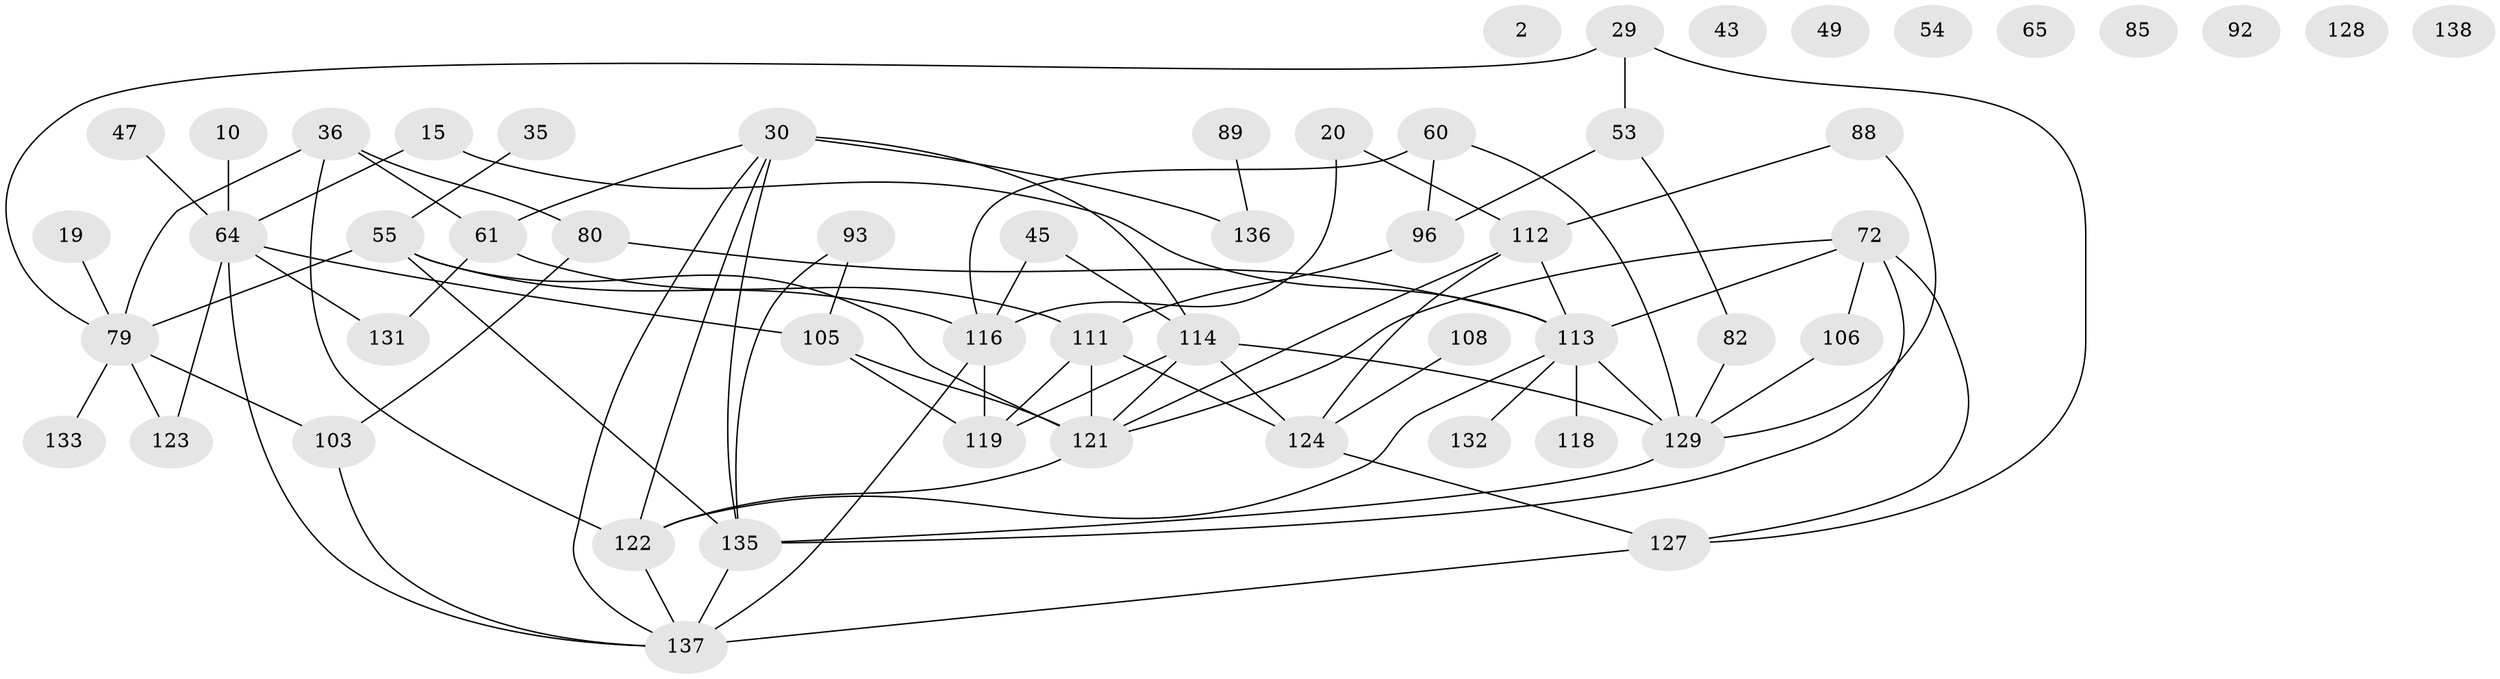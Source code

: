 // original degree distribution, {2: 0.2246376811594203, 0: 0.057971014492753624, 4: 0.1956521739130435, 1: 0.18115942028985507, 3: 0.2318840579710145, 5: 0.06521739130434782, 6: 0.028985507246376812, 7: 0.014492753623188406}
// Generated by graph-tools (version 1.1) at 2025/42/03/04/25 21:42:33]
// undirected, 55 vertices, 82 edges
graph export_dot {
graph [start="1"]
  node [color=gray90,style=filled];
  2;
  10;
  15;
  19;
  20 [super="+4"];
  29;
  30 [super="+6+23"];
  35;
  36 [super="+21"];
  43;
  45;
  47;
  49 [super="+38"];
  53 [super="+14"];
  54;
  55 [super="+41"];
  60;
  61;
  64 [super="+22+52"];
  65;
  72 [super="+59+71"];
  79 [super="+3+31"];
  80;
  82;
  85;
  88;
  89;
  92;
  93;
  96;
  103 [super="+97+57"];
  105 [super="+25"];
  106 [super="+95+33"];
  108;
  111 [super="+50+74"];
  112 [super="+84"];
  113 [super="+24+107+51"];
  114 [super="+39+67+68"];
  116 [super="+40+102"];
  118;
  119 [super="+110"];
  121 [super="+58+120"];
  122 [super="+100"];
  123;
  124 [super="+98"];
  127;
  128;
  129 [super="+126+115"];
  131 [super="+130"];
  132;
  133 [super="+66+117"];
  135 [super="+87+94+134"];
  136 [super="+83"];
  137 [super="+91+8+27+76"];
  138;
  10 -- 64;
  15 -- 113;
  15 -- 64;
  19 -- 79;
  20 -- 116;
  20 -- 112;
  29 -- 53 [weight=2];
  29 -- 127;
  29 -- 79;
  30 -- 61 [weight=2];
  30 -- 136 [weight=2];
  30 -- 122;
  30 -- 114 [weight=2];
  30 -- 137;
  30 -- 135;
  35 -- 55;
  36 -- 61 [weight=2];
  36 -- 79 [weight=2];
  36 -- 80 [weight=2];
  36 -- 122 [weight=2];
  45 -- 116;
  45 -- 114;
  47 -- 64;
  53 -- 96;
  53 -- 82;
  55 -- 79 [weight=2];
  55 -- 116 [weight=2];
  55 -- 135 [weight=2];
  55 -- 121;
  60 -- 96;
  60 -- 116 [weight=2];
  60 -- 129;
  61 -- 111 [weight=2];
  61 -- 131;
  64 -- 123;
  64 -- 105 [weight=2];
  64 -- 131;
  64 -- 137;
  72 -- 121;
  72 -- 106;
  72 -- 127 [weight=2];
  72 -- 113;
  72 -- 135;
  79 -- 123;
  79 -- 133;
  79 -- 103;
  80 -- 113;
  80 -- 103;
  82 -- 129;
  88 -- 112;
  88 -- 129;
  89 -- 136;
  93 -- 105;
  93 -- 135;
  96 -- 111;
  103 -- 137;
  105 -- 121;
  105 -- 119;
  106 -- 129;
  108 -- 124;
  111 -- 121;
  111 -- 124;
  111 -- 119;
  112 -- 124 [weight=2];
  112 -- 113 [weight=2];
  112 -- 121;
  113 -- 132;
  113 -- 118;
  113 -- 122;
  113 -- 129;
  114 -- 129 [weight=2];
  114 -- 121;
  114 -- 124;
  114 -- 119;
  116 -- 137 [weight=2];
  116 -- 119;
  121 -- 122;
  122 -- 137 [weight=2];
  124 -- 127;
  127 -- 137 [weight=2];
  129 -- 135 [weight=2];
  135 -- 137;
}
